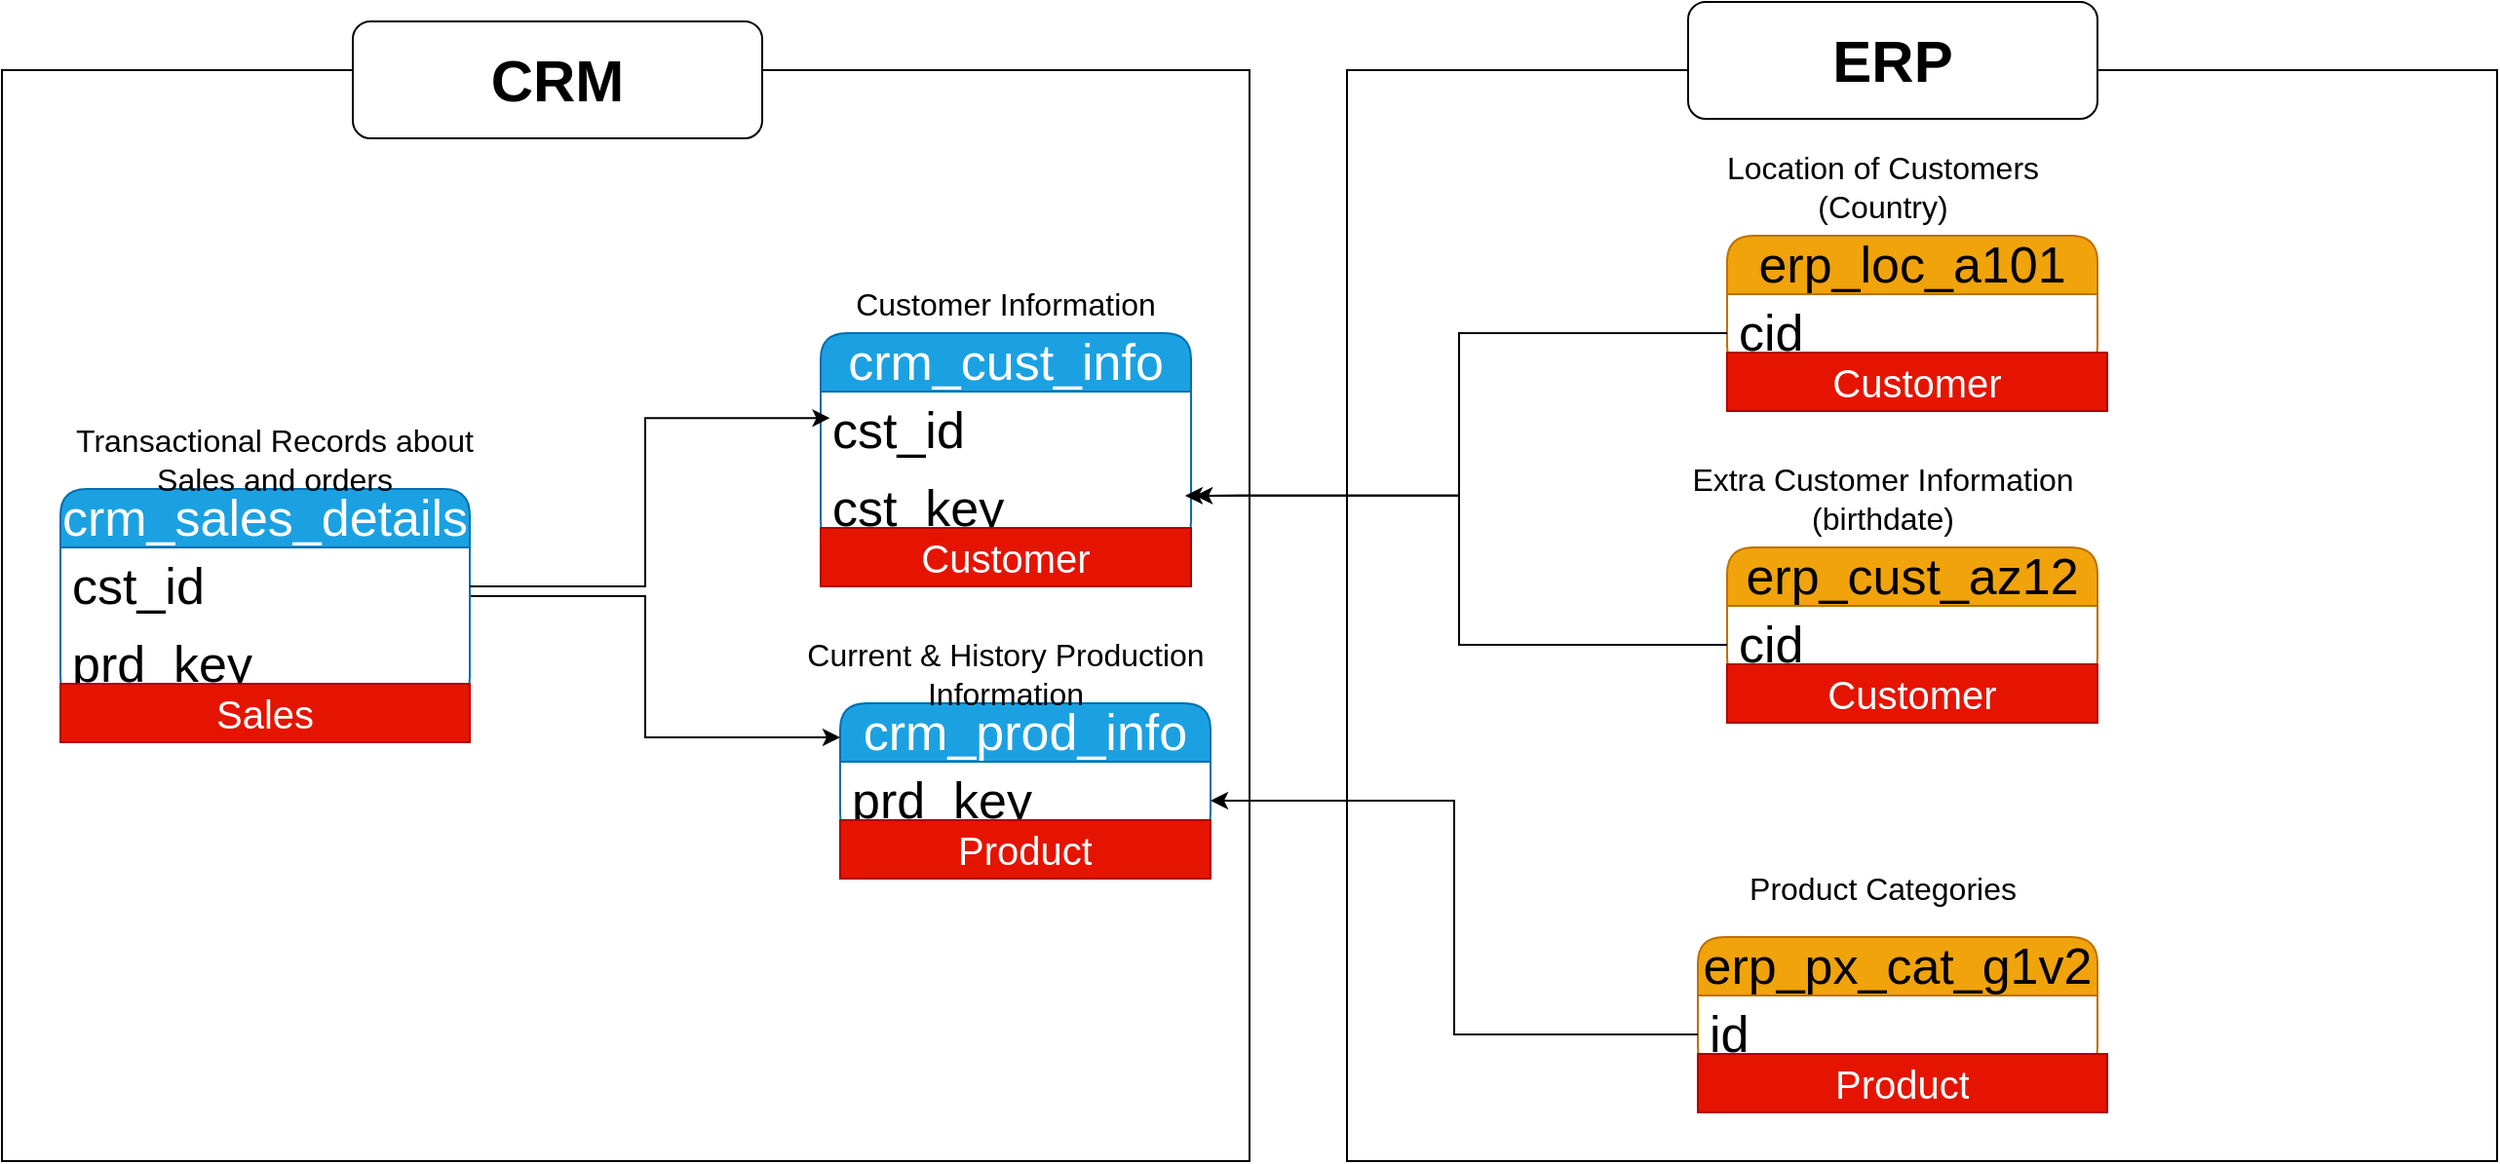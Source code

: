 <mxfile version="28.1.2">
  <diagram name="Page-1" id="Y9J1XSsfATlauHUJhRs6">
    <mxGraphModel dx="2153" dy="903" grid="1" gridSize="10" guides="1" tooltips="1" connect="1" arrows="1" fold="1" page="1" pageScale="1" pageWidth="850" pageHeight="1100" math="0" shadow="0">
      <root>
        <mxCell id="0" />
        <mxCell id="1" parent="0" />
        <mxCell id="CZakEDAY33qDEsklR2cS-1" value="crm_cust_info" style="swimlane;fontStyle=0;childLayout=stackLayout;horizontal=1;startSize=30;horizontalStack=0;resizeParent=1;resizeParentMax=0;resizeLast=0;collapsible=1;marginBottom=0;whiteSpace=wrap;html=1;rounded=1;fontSize=26;fillColor=#1ba1e2;fontColor=#ffffff;strokeColor=#006EAF;" parent="1" vertex="1">
          <mxGeometry x="410" y="290" width="190" height="110" as="geometry" />
        </mxCell>
        <mxCell id="CZakEDAY33qDEsklR2cS-2" value="cst_id" style="text;strokeColor=none;fillColor=none;align=left;verticalAlign=middle;spacingLeft=4;spacingRight=4;overflow=hidden;points=[[0,0.5],[1,0.5]];portConstraint=eastwest;rotatable=0;whiteSpace=wrap;html=1;fontSize=26;" parent="CZakEDAY33qDEsklR2cS-1" vertex="1">
          <mxGeometry y="30" width="190" height="40" as="geometry" />
        </mxCell>
        <mxCell id="_NYqM_aks8vBF1bfTSib-6" value="cst_key" style="text;strokeColor=none;fillColor=none;align=left;verticalAlign=middle;spacingLeft=4;spacingRight=4;overflow=hidden;points=[[0,0.5],[1,0.5]];portConstraint=eastwest;rotatable=0;whiteSpace=wrap;html=1;fontSize=26;" parent="CZakEDAY33qDEsklR2cS-1" vertex="1">
          <mxGeometry y="70" width="190" height="40" as="geometry" />
        </mxCell>
        <mxCell id="CZakEDAY33qDEsklR2cS-9" value="&lt;font style=&quot;font-size: 16px;&quot;&gt;Customer Information&lt;/font&gt;" style="text;html=1;align=center;verticalAlign=middle;whiteSpace=wrap;rounded=0;" parent="1" vertex="1">
          <mxGeometry x="395" y="260" width="220" height="30" as="geometry" />
        </mxCell>
        <mxCell id="CZakEDAY33qDEsklR2cS-12" value="crm_prod_info" style="swimlane;fontStyle=0;childLayout=stackLayout;horizontal=1;startSize=30;horizontalStack=0;resizeParent=1;resizeParentMax=0;resizeLast=0;collapsible=1;marginBottom=0;whiteSpace=wrap;html=1;rounded=1;fontSize=26;fillColor=#1ba1e2;fontColor=#ffffff;strokeColor=#006EAF;" parent="1" vertex="1">
          <mxGeometry x="420" y="480" width="190" height="70" as="geometry" />
        </mxCell>
        <mxCell id="CZakEDAY33qDEsklR2cS-13" value="prd_key" style="text;strokeColor=none;fillColor=none;align=left;verticalAlign=middle;spacingLeft=4;spacingRight=4;overflow=hidden;points=[[0,0.5],[1,0.5]];portConstraint=eastwest;rotatable=0;whiteSpace=wrap;html=1;fontSize=26;" parent="CZakEDAY33qDEsklR2cS-12" vertex="1">
          <mxGeometry y="30" width="190" height="40" as="geometry" />
        </mxCell>
        <mxCell id="CZakEDAY33qDEsklR2cS-14" value="&lt;font style=&quot;font-size: 16px;&quot;&gt;Current &amp;amp; History Production Information&lt;/font&gt;" style="text;html=1;align=center;verticalAlign=middle;whiteSpace=wrap;rounded=0;" parent="1" vertex="1">
          <mxGeometry x="395" y="450" width="220" height="30" as="geometry" />
        </mxCell>
        <mxCell id="CZakEDAY33qDEsklR2cS-20" style="edgeStyle=orthogonalEdgeStyle;rounded=0;orthogonalLoop=1;jettySize=auto;html=1;entryX=0;entryY=0.25;entryDx=0;entryDy=0;" parent="1" source="CZakEDAY33qDEsklR2cS-15" target="CZakEDAY33qDEsklR2cS-12" edge="1">
          <mxGeometry relative="1" as="geometry">
            <Array as="points">
              <mxPoint x="320" y="425" />
              <mxPoint x="320" y="498" />
            </Array>
          </mxGeometry>
        </mxCell>
        <mxCell id="CZakEDAY33qDEsklR2cS-15" value="crm_sales_details" style="swimlane;fontStyle=0;childLayout=stackLayout;horizontal=1;startSize=30;horizontalStack=0;resizeParent=1;resizeParentMax=0;resizeLast=0;collapsible=1;marginBottom=0;whiteSpace=wrap;html=1;rounded=1;fontSize=26;fillColor=#1ba1e2;fontColor=#ffffff;strokeColor=#006EAF;" parent="1" vertex="1">
          <mxGeometry x="20" y="370" width="210" height="110" as="geometry" />
        </mxCell>
        <mxCell id="CZakEDAY33qDEsklR2cS-16" value="cst_id" style="text;strokeColor=none;fillColor=none;align=left;verticalAlign=middle;spacingLeft=4;spacingRight=4;overflow=hidden;points=[[0,0.5],[1,0.5]];portConstraint=eastwest;rotatable=0;whiteSpace=wrap;html=1;fontSize=26;" parent="CZakEDAY33qDEsklR2cS-15" vertex="1">
          <mxGeometry y="30" width="210" height="40" as="geometry" />
        </mxCell>
        <mxCell id="CZakEDAY33qDEsklR2cS-17" value="prd_key" style="text;strokeColor=none;fillColor=none;align=left;verticalAlign=middle;spacingLeft=4;spacingRight=4;overflow=hidden;points=[[0,0.5],[1,0.5]];portConstraint=eastwest;rotatable=0;whiteSpace=wrap;html=1;fontSize=26;" parent="CZakEDAY33qDEsklR2cS-15" vertex="1">
          <mxGeometry y="70" width="210" height="40" as="geometry" />
        </mxCell>
        <mxCell id="CZakEDAY33qDEsklR2cS-18" style="edgeStyle=orthogonalEdgeStyle;rounded=0;orthogonalLoop=1;jettySize=auto;html=1;entryX=0.025;entryY=0.34;entryDx=0;entryDy=0;entryPerimeter=0;" parent="1" source="CZakEDAY33qDEsklR2cS-16" target="CZakEDAY33qDEsklR2cS-2" edge="1">
          <mxGeometry relative="1" as="geometry" />
        </mxCell>
        <mxCell id="CZakEDAY33qDEsklR2cS-21" value="&lt;font style=&quot;font-size: 16px;&quot;&gt;Transactional Records about Sales and orders&lt;/font&gt;" style="text;html=1;align=center;verticalAlign=middle;whiteSpace=wrap;rounded=0;" parent="1" vertex="1">
          <mxGeometry x="20" y="340" width="220" height="30" as="geometry" />
        </mxCell>
        <mxCell id="_NYqM_aks8vBF1bfTSib-1" value="erp_cust_az12" style="swimlane;fontStyle=0;childLayout=stackLayout;horizontal=1;startSize=30;horizontalStack=0;resizeParent=1;resizeParentMax=0;resizeLast=0;collapsible=1;marginBottom=0;whiteSpace=wrap;html=1;rounded=1;fontSize=26;fillColor=#f0a30a;fontColor=#000000;strokeColor=#BD7000;" parent="1" vertex="1">
          <mxGeometry x="875" y="400" width="190" height="70" as="geometry" />
        </mxCell>
        <mxCell id="_NYqM_aks8vBF1bfTSib-2" value="cid" style="text;strokeColor=none;fillColor=none;align=left;verticalAlign=middle;spacingLeft=4;spacingRight=4;overflow=hidden;points=[[0,0.5],[1,0.5]];portConstraint=eastwest;rotatable=0;whiteSpace=wrap;html=1;fontSize=26;" parent="_NYqM_aks8vBF1bfTSib-1" vertex="1">
          <mxGeometry y="30" width="190" height="40" as="geometry" />
        </mxCell>
        <mxCell id="_NYqM_aks8vBF1bfTSib-3" value="&lt;font style=&quot;font-size: 16px;&quot;&gt;Extra Customer Information (birthdate)&lt;/font&gt;" style="text;html=1;align=center;verticalAlign=middle;whiteSpace=wrap;rounded=0;" parent="1" vertex="1">
          <mxGeometry x="845" y="360" width="220" height="30" as="geometry" />
        </mxCell>
        <mxCell id="_NYqM_aks8vBF1bfTSib-7" style="edgeStyle=orthogonalEdgeStyle;rounded=0;orthogonalLoop=1;jettySize=auto;html=1;entryX=0.984;entryY=0.336;entryDx=0;entryDy=0;entryPerimeter=0;" parent="1" source="_NYqM_aks8vBF1bfTSib-2" target="_NYqM_aks8vBF1bfTSib-6" edge="1">
          <mxGeometry relative="1" as="geometry" />
        </mxCell>
        <mxCell id="_NYqM_aks8vBF1bfTSib-8" value="erp_loc_a101" style="swimlane;fontStyle=0;childLayout=stackLayout;horizontal=1;startSize=30;horizontalStack=0;resizeParent=1;resizeParentMax=0;resizeLast=0;collapsible=1;marginBottom=0;whiteSpace=wrap;html=1;rounded=1;fontSize=26;fillColor=#f0a30a;fontColor=#000000;strokeColor=#BD7000;" parent="1" vertex="1">
          <mxGeometry x="875" y="240" width="190" height="70" as="geometry" />
        </mxCell>
        <mxCell id="_NYqM_aks8vBF1bfTSib-9" value="cid" style="text;strokeColor=none;fillColor=none;align=left;verticalAlign=middle;spacingLeft=4;spacingRight=4;overflow=hidden;points=[[0,0.5],[1,0.5]];portConstraint=eastwest;rotatable=0;whiteSpace=wrap;html=1;fontSize=26;" parent="_NYqM_aks8vBF1bfTSib-8" vertex="1">
          <mxGeometry y="30" width="190" height="40" as="geometry" />
        </mxCell>
        <mxCell id="_NYqM_aks8vBF1bfTSib-10" value="&lt;span style=&quot;font-size: 16px;&quot;&gt;Location of Customers (Country)&lt;/span&gt;" style="text;html=1;align=center;verticalAlign=middle;whiteSpace=wrap;rounded=0;" parent="1" vertex="1">
          <mxGeometry x="845" y="200" width="220" height="30" as="geometry" />
        </mxCell>
        <mxCell id="_NYqM_aks8vBF1bfTSib-11" style="edgeStyle=orthogonalEdgeStyle;rounded=0;orthogonalLoop=1;jettySize=auto;html=1;entryX=1.011;entryY=0.336;entryDx=0;entryDy=0;entryPerimeter=0;" parent="1" source="_NYqM_aks8vBF1bfTSib-9" target="_NYqM_aks8vBF1bfTSib-6" edge="1">
          <mxGeometry relative="1" as="geometry" />
        </mxCell>
        <mxCell id="_NYqM_aks8vBF1bfTSib-12" value="erp_px_cat_g1v2" style="swimlane;fontStyle=0;childLayout=stackLayout;horizontal=1;startSize=30;horizontalStack=0;resizeParent=1;resizeParentMax=0;resizeLast=0;collapsible=1;marginBottom=0;whiteSpace=wrap;html=1;rounded=1;fontSize=26;fillColor=#f0a30a;fontColor=#000000;strokeColor=#BD7000;" parent="1" vertex="1">
          <mxGeometry x="860" y="600" width="205" height="70" as="geometry" />
        </mxCell>
        <mxCell id="_NYqM_aks8vBF1bfTSib-13" value="id" style="text;strokeColor=none;fillColor=none;align=left;verticalAlign=middle;spacingLeft=4;spacingRight=4;overflow=hidden;points=[[0,0.5],[1,0.5]];portConstraint=eastwest;rotatable=0;whiteSpace=wrap;html=1;fontSize=26;" parent="_NYqM_aks8vBF1bfTSib-12" vertex="1">
          <mxGeometry y="30" width="205" height="40" as="geometry" />
        </mxCell>
        <mxCell id="_NYqM_aks8vBF1bfTSib-14" value="&lt;span style=&quot;font-size: 16px;&quot;&gt;Product Categories&lt;/span&gt;" style="text;html=1;align=center;verticalAlign=middle;whiteSpace=wrap;rounded=0;" parent="1" vertex="1">
          <mxGeometry x="845" y="560" width="220" height="30" as="geometry" />
        </mxCell>
        <mxCell id="_NYqM_aks8vBF1bfTSib-15" style="edgeStyle=orthogonalEdgeStyle;rounded=0;orthogonalLoop=1;jettySize=auto;html=1;entryX=1;entryY=0.5;entryDx=0;entryDy=0;" parent="1" source="_NYqM_aks8vBF1bfTSib-13" target="CZakEDAY33qDEsklR2cS-13" edge="1">
          <mxGeometry relative="1" as="geometry" />
        </mxCell>
        <mxCell id="_NYqM_aks8vBF1bfTSib-19" value="" style="rounded=0;whiteSpace=wrap;html=1;fillColor=none;" parent="1" vertex="1">
          <mxGeometry x="-10" y="155" width="640" height="560" as="geometry" />
        </mxCell>
        <mxCell id="_NYqM_aks8vBF1bfTSib-20" value="" style="rounded=0;whiteSpace=wrap;html=1;fillColor=none;" parent="1" vertex="1">
          <mxGeometry x="680" y="155" width="590" height="560" as="geometry" />
        </mxCell>
        <mxCell id="_NYqM_aks8vBF1bfTSib-22" value="&lt;b&gt;&lt;font style=&quot;font-size: 30px;&quot;&gt;CRM&lt;/font&gt;&lt;/b&gt;" style="rounded=1;whiteSpace=wrap;html=1;" parent="1" vertex="1">
          <mxGeometry x="170" y="130" width="210" height="60" as="geometry" />
        </mxCell>
        <mxCell id="_NYqM_aks8vBF1bfTSib-23" value="&lt;span style=&quot;font-size: 30px;&quot;&gt;&lt;b&gt;ERP&lt;/b&gt;&lt;/span&gt;" style="rounded=1;whiteSpace=wrap;html=1;" parent="1" vertex="1">
          <mxGeometry x="855" y="120" width="210" height="60" as="geometry" />
        </mxCell>
        <mxCell id="xIH687tK5126t1SRCQGh-2" value="&lt;font style=&quot;font-size: 20px;&quot;&gt;Product&lt;/font&gt;" style="text;html=1;align=center;verticalAlign=middle;whiteSpace=wrap;overflow=hidden;fillColor=#e51400;fontColor=#ffffff;strokeColor=#B20000;" parent="1" vertex="1">
          <mxGeometry x="420" y="540" width="190" height="30" as="geometry" />
        </mxCell>
        <mxCell id="xIH687tK5126t1SRCQGh-3" value="&lt;font style=&quot;font-size: 20px;&quot;&gt;Product&lt;/font&gt;" style="text;html=1;align=center;verticalAlign=middle;whiteSpace=wrap;overflow=hidden;fillColor=#e51400;fontColor=#ffffff;strokeColor=#B20000;" parent="1" vertex="1">
          <mxGeometry x="860" y="660" width="210" height="30" as="geometry" />
        </mxCell>
        <mxCell id="xIH687tK5126t1SRCQGh-4" value="&lt;font style=&quot;font-size: 20px;&quot;&gt;Customer&lt;/font&gt;" style="text;html=1;align=center;verticalAlign=middle;whiteSpace=wrap;overflow=hidden;fillColor=#e51400;fontColor=#ffffff;strokeColor=#B20000;" parent="1" vertex="1">
          <mxGeometry x="875" y="460" width="190" height="30" as="geometry" />
        </mxCell>
        <mxCell id="xIH687tK5126t1SRCQGh-5" value="&lt;font style=&quot;font-size: 20px;&quot;&gt;Customer&lt;/font&gt;" style="text;html=1;align=center;verticalAlign=middle;whiteSpace=wrap;overflow=hidden;fillColor=#e51400;fontColor=#ffffff;strokeColor=#B20000;" parent="1" vertex="1">
          <mxGeometry x="410" y="390" width="190" height="30" as="geometry" />
        </mxCell>
        <mxCell id="xIH687tK5126t1SRCQGh-6" value="&lt;font style=&quot;font-size: 20px;&quot;&gt;Customer&lt;/font&gt;" style="text;html=1;align=center;verticalAlign=middle;whiteSpace=wrap;overflow=hidden;fillColor=#e51400;fontColor=#ffffff;strokeColor=#B20000;" parent="1" vertex="1">
          <mxGeometry x="875" y="300" width="195" height="30" as="geometry" />
        </mxCell>
        <mxCell id="xIH687tK5126t1SRCQGh-7" value="&lt;font style=&quot;font-size: 20px;&quot;&gt;Sales&lt;/font&gt;" style="text;html=1;align=center;verticalAlign=middle;whiteSpace=wrap;overflow=hidden;fillColor=#e51400;fontColor=#ffffff;strokeColor=#B20000;" parent="1" vertex="1">
          <mxGeometry x="20" y="470" width="210" height="30" as="geometry" />
        </mxCell>
      </root>
    </mxGraphModel>
  </diagram>
</mxfile>
